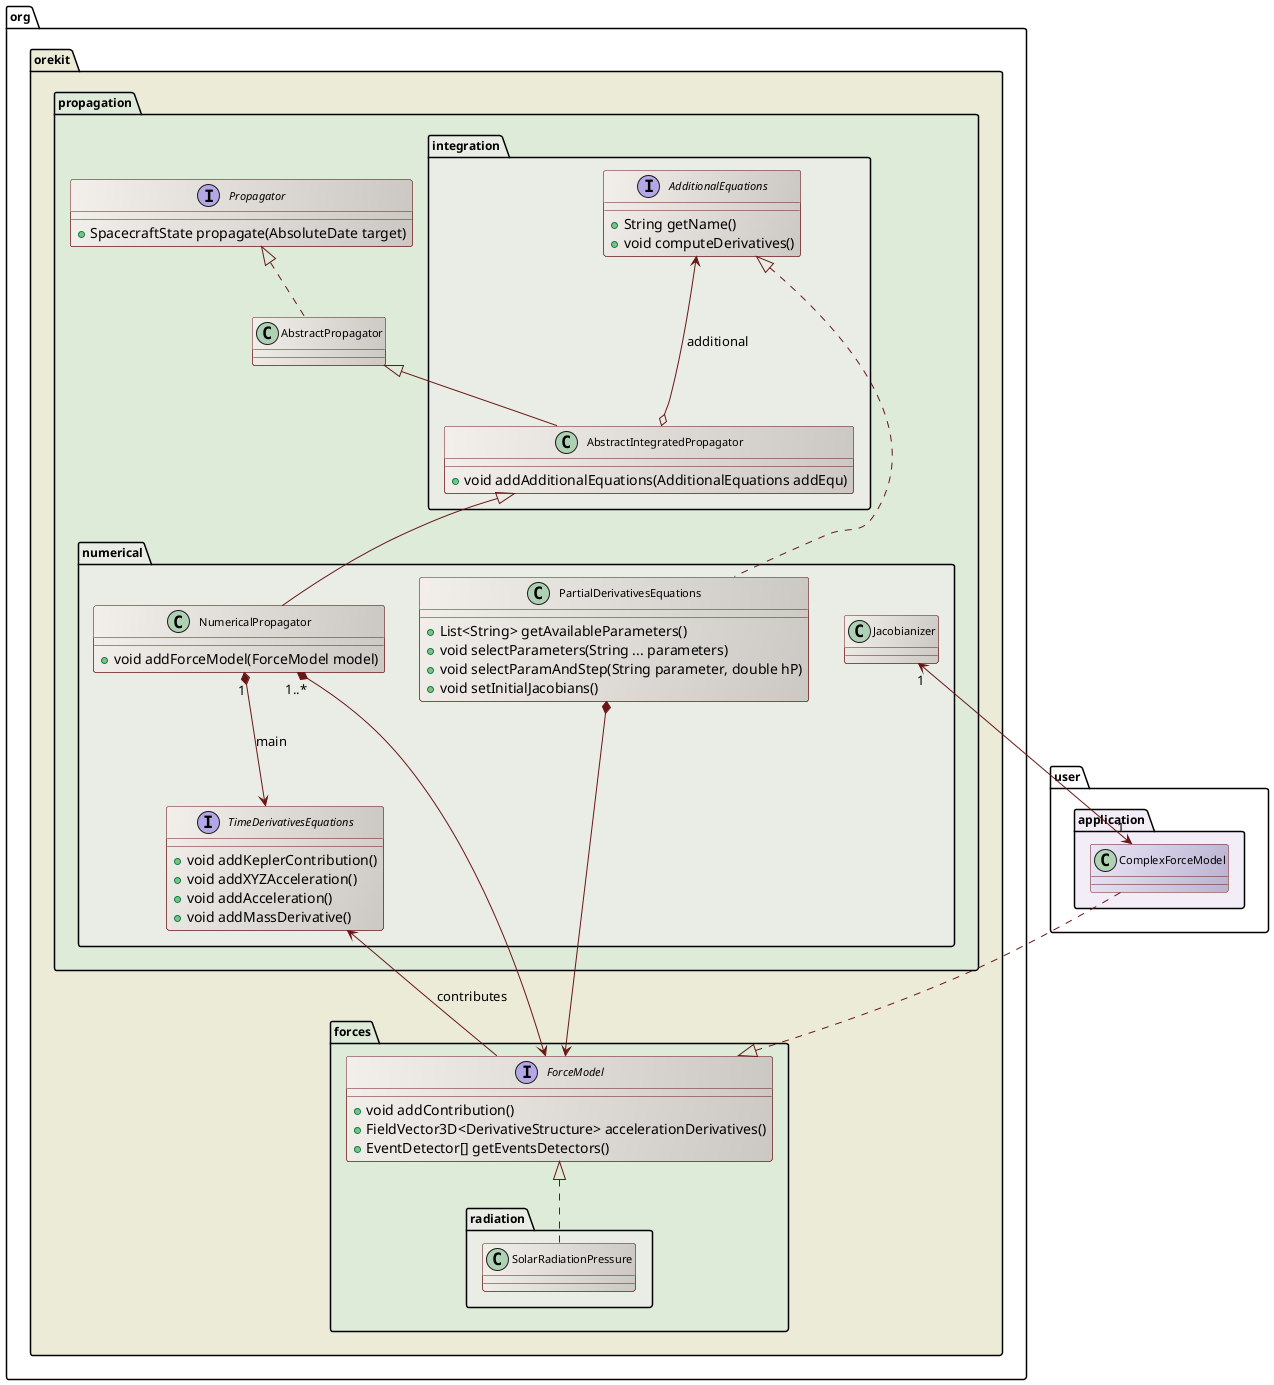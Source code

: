 ' Copyright 2002-2020 CS Group
' Licensed to CS Group (CS) under one or more
' contributor license agreements.  See the NOTICE file distributed with
' this work for additional information regarding copyright ownership.
' CS licenses this file to You under the Apache License, Version 2.0
' (the "License"); you may not use this file except in compliance with
' the License.  You may obtain a copy of the License at
'
'   http://www.apache.org/licenses/LICENSE-2.0
'
' Unless required by applicable law or agreed to in writing, software
' distributed under the License is distributed on an "AS IS" BASIS,
' WITHOUT WARRANTIES OR CONDITIONS OF ANY KIND, either express or implied.
' See the License for the specific language governing permissions and
' limitations under the License.
 
@startuml

  skinparam svek                  true
  skinparam ClassBackgroundColor  #F3EFEB/CCC9C5
  skinparam ClassArrowColor       #691616
  skinparam ClassBorderColor      #691616
  skinparam NoteBackgroundColor   #F3EFEB
  skinparam NoteBorderColor       #691616
  skinparam NoteFontColor         #691616
  skinparam ClassFontSize         11
  skinparam PackageFontSize       12

  package org.orekit #ECEBD8 {

    package forces #DDEBD8 {

      interface ForceModel {
        +void addContribution()
        +FieldVector3D<DerivativeStructure> accelerationDerivatives()
        +EventDetector[] getEventsDetectors()
      }

      package radiation #EAECE6 {
        class SolarRadiationPressure
        ForceModel <|.. SolarRadiationPressure
      }

    }
 
    package propagation #DDEBD8 {

      interface Propagator {
        + SpacecraftState propagate(AbsoluteDate target)
      }

      Propagator <|.. AbstractPropagator

      package integration #EAECE6 {
        interface AdditionalEquations {
          +String getName()
          +void computeDerivatives()
        }
        class  AbstractIntegratedPropagator {
         +void addAdditionalEquations(AdditionalEquations addEqu)
        }
        AbstractPropagator <|-- AbstractIntegratedPropagator
        AdditionalEquations <---o AbstractIntegratedPropagator : additional
      }

      package numerical #EAECE6 {

        interface TimeDerivativesEquations {
          +void addKeplerContribution()
          +void addXYZAcceleration()
          +void addAcceleration()
          +void addMassDerivative()
        }

       class NumericalPropagator {
         +void addForceModel(ForceModel model)
       }

        class PartialDerivativesEquations {
          +List<String> getAvailableParameters()
          +void selectParameters(String ... parameters)
          +void selectParamAndStep(String parameter, double hP)
          +void setInitialJacobians()
       }
      class Jacobianizer

       TimeDerivativesEquations    <--      ForceModel : contributes
       AdditionalEquations         <|..     PartialDerivativesEquations
       PartialDerivativesEquations *-->     ForceModel
       AbstractIntegratedPropagator  <|--     NumericalPropagator
       NumericalPropagator         "1..*" *--> ForceModel
       NumericalPropagator         "1" *--> TimeDerivativesEquations : main

      }
    }

  }

  package user.application #F3EDF7 {
        class ComplexForceModel #EAE6F7/B9B3D2
        ComplexForceModel ..|> ForceModel
       Jacobianizer                  "1" <-->  "1" ComplexForceModel

  }
@enduml
